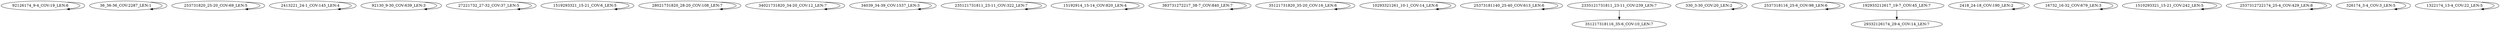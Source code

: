 digraph G {
    "92126174_9-4_COV:19_LEN:6" -> "92126174_9-4_COV:19_LEN:6";
    "36_36-36_COV:2287_LEN:1" -> "36_36-36_COV:2287_LEN:1";
    "253731820_25-20_COV:69_LEN:5" -> "253731820_25-20_COV:69_LEN:5";
    "2413221_24-1_COV:145_LEN:4" -> "2413221_24-1_COV:145_LEN:4";
    "92130_9-30_COV:639_LEN:3" -> "92130_9-30_COV:639_LEN:3";
    "27221732_27-32_COV:37_LEN:5" -> "27221732_27-32_COV:37_LEN:5";
    "1519293321_15-21_COV:6_LEN:5" -> "1519293321_15-21_COV:6_LEN:5";
    "28021731820_28-20_COV:108_LEN:7" -> "28021731820_28-20_COV:108_LEN:7";
    "34021731820_34-20_COV:12_LEN:7" -> "34021731820_34-20_COV:12_LEN:7";
    "34039_34-39_COV:1537_LEN:3" -> "34039_34-39_COV:1537_LEN:3";
    "235121731811_23-11_COV:322_LEN:7" -> "235121731811_23-11_COV:322_LEN:7";
    "15192914_15-14_COV:820_LEN:4" -> "15192914_15-14_COV:820_LEN:4";
    "383731272217_38-7_COV:840_LEN:7" -> "383731272217_38-7_COV:840_LEN:7";
    "35121731820_35-20_COV:16_LEN:6" -> "35121731820_35-20_COV:16_LEN:6";
    "10293321261_10-1_COV:14_LEN:6" -> "10293321261_10-1_COV:14_LEN:6";
    "25373181140_25-40_COV:613_LEN:6" -> "25373181140_25-40_COV:613_LEN:6";
    "2335121731811_23-11_COV:239_LEN:7" -> "351217318116_35-6_COV:10_LEN:7";
    "330_3-30_COV:20_LEN:2" -> "330_3-30_COV:20_LEN:2";
    "2537318116_25-6_COV:98_LEN:6" -> "2537318116_25-6_COV:98_LEN:6";
    "192933212617_19-7_COV:45_LEN:7" -> "29332126174_29-4_COV:14_LEN:7";
    "2418_24-18_COV:190_LEN:2" -> "2418_24-18_COV:190_LEN:2";
    "16732_16-32_COV:679_LEN:3" -> "16732_16-32_COV:679_LEN:3";
    "1510293321_15-21_COV:242_LEN:5" -> "1510293321_15-21_COV:242_LEN:5";
    "2537312722174_25-4_COV:429_LEN:8" -> "2537312722174_25-4_COV:429_LEN:8";
    "326174_3-4_COV:3_LEN:5" -> "326174_3-4_COV:3_LEN:5";
    "1322174_13-4_COV:22_LEN:5" -> "1322174_13-4_COV:22_LEN:5";
}

